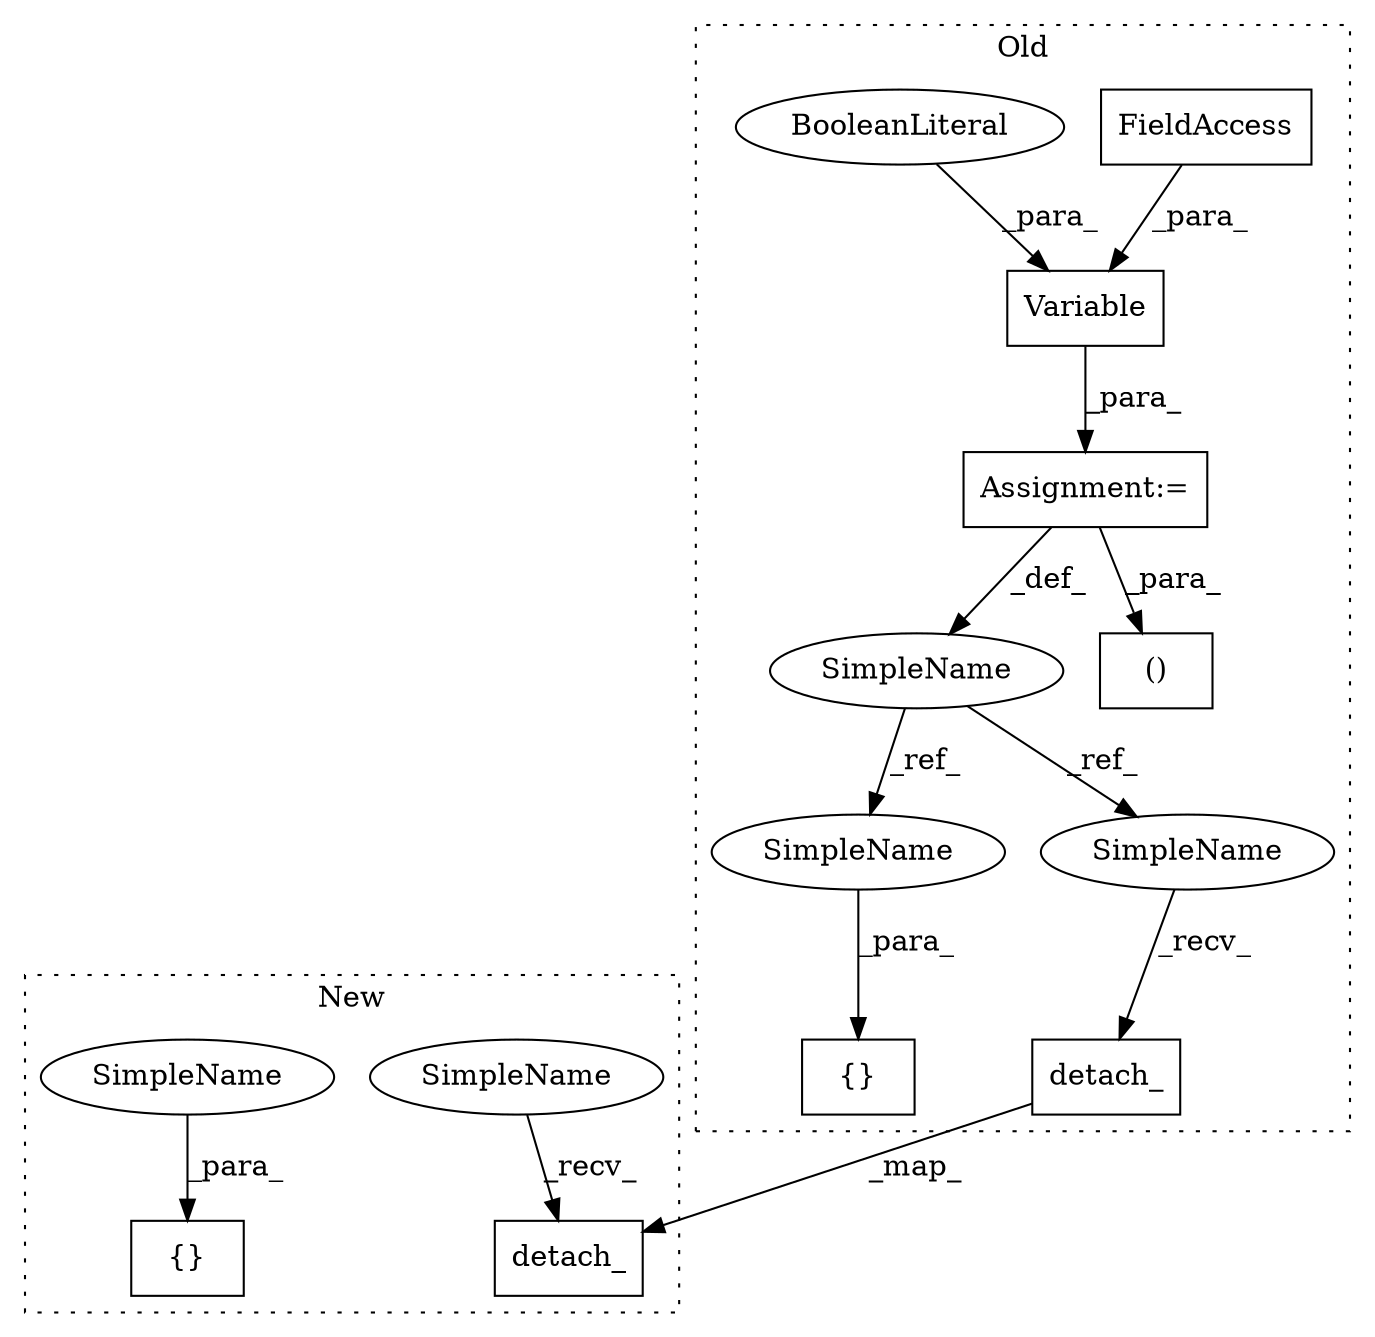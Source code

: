 digraph G {
subgraph cluster0 {
1 [label="detach_" a="32" s="5426" l="9" shape="box"];
3 [label="SimpleName" a="42" s="5035" l="3" shape="ellipse"];
4 [label="{}" a="4" s="5091,5099" l="1,1" shape="box"];
6 [label="Assignment:=" a="7" s="4909" l="1" shape="box"];
7 [label="()" a="106" s="5144" l="19" shape="box"];
8 [label="Variable" a="32" s="4910,4931" l="9,1" shape="box"];
9 [label="FieldAccess" a="22" s="4919" l="7" shape="box"];
10 [label="BooleanLiteral" a="9" s="4927" l="4" shape="ellipse"];
11 [label="SimpleName" a="42" s="5096" l="3" shape="ellipse"];
12 [label="SimpleName" a="42" s="5422" l="3" shape="ellipse"];
label = "Old";
style="dotted";
}
subgraph cluster1 {
2 [label="detach_" a="32" s="4898" l="9" shape="box"];
5 [label="{}" a="4" s="4589,4595" l="1,1" shape="box"];
13 [label="SimpleName" a="42" s="4590" l="2" shape="ellipse"];
14 [label="SimpleName" a="42" s="4895" l="2" shape="ellipse"];
label = "New";
style="dotted";
}
1 -> 2 [label="_map_"];
3 -> 12 [label="_ref_"];
3 -> 11 [label="_ref_"];
6 -> 3 [label="_def_"];
6 -> 7 [label="_para_"];
8 -> 6 [label="_para_"];
9 -> 8 [label="_para_"];
10 -> 8 [label="_para_"];
11 -> 4 [label="_para_"];
12 -> 1 [label="_recv_"];
13 -> 5 [label="_para_"];
14 -> 2 [label="_recv_"];
}